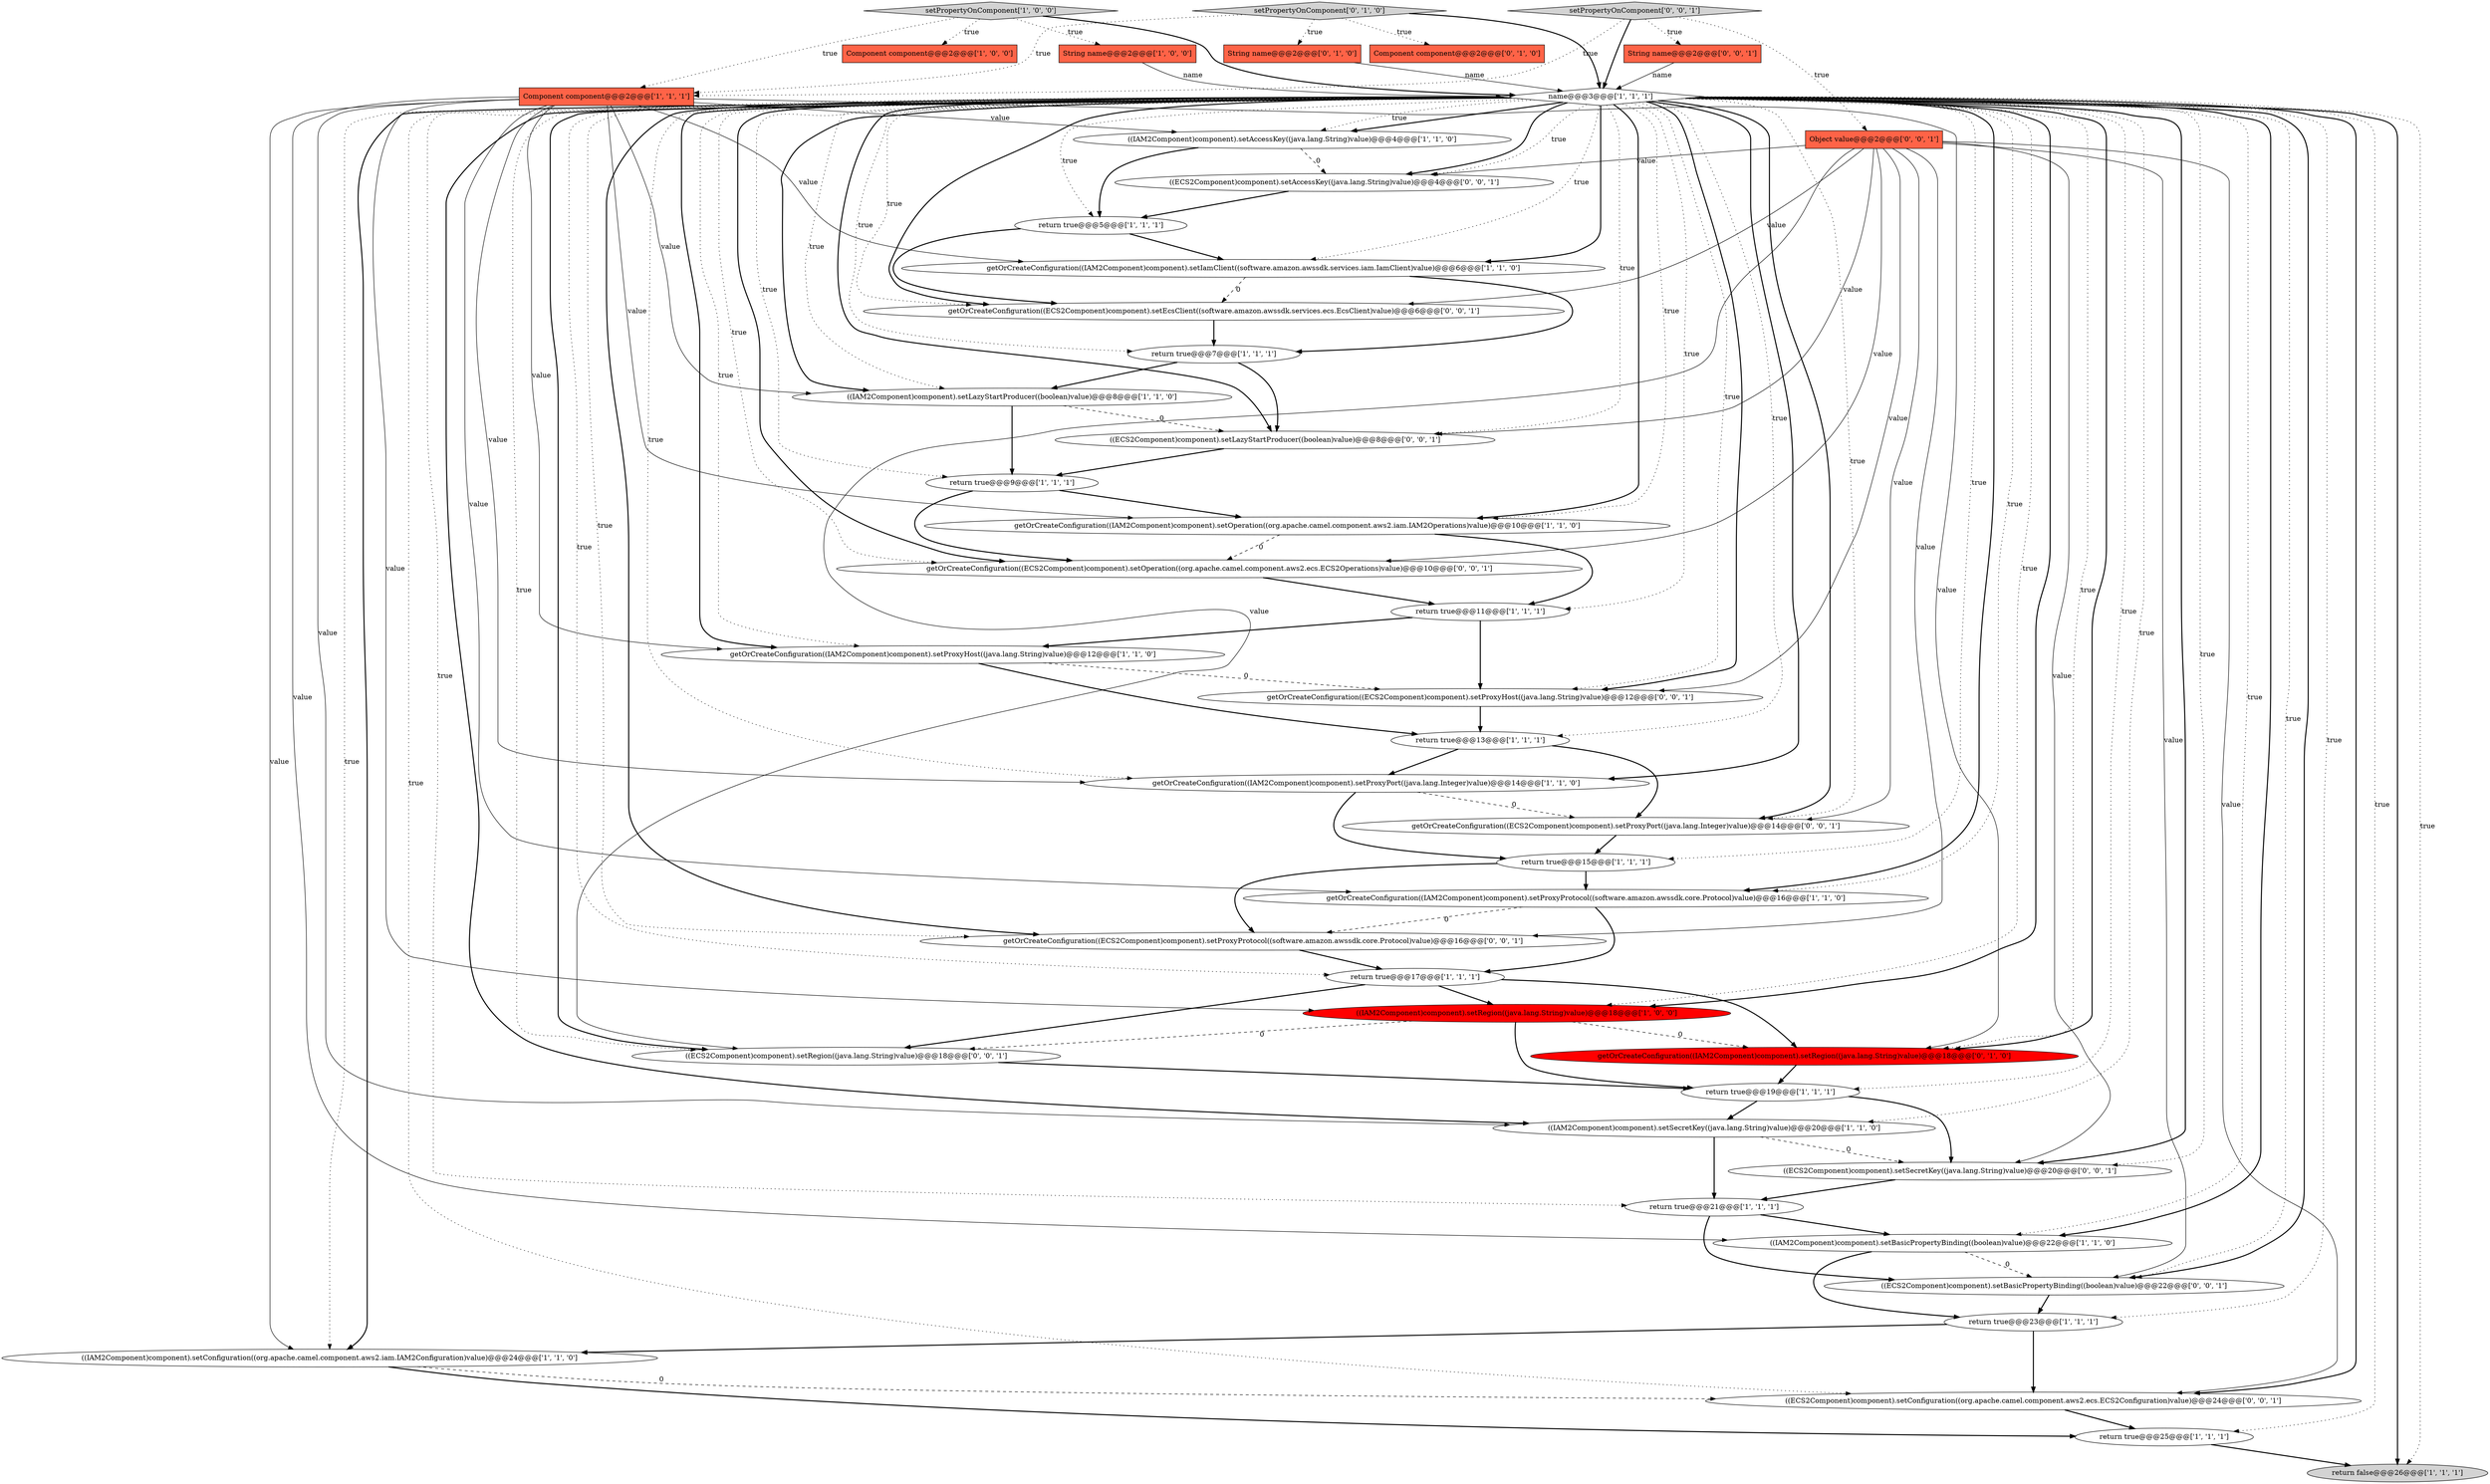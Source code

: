 digraph {
9 [style = filled, label = "return true@@@25@@@['1', '1', '1']", fillcolor = white, shape = ellipse image = "AAA0AAABBB1BBB"];
28 [style = filled, label = "Component component@@@2@@@['0', '1', '0']", fillcolor = tomato, shape = box image = "AAA0AAABBB2BBB"];
22 [style = filled, label = "Component component@@@2@@@['1', '0', '0']", fillcolor = tomato, shape = box image = "AAA0AAABBB1BBB"];
42 [style = filled, label = "getOrCreateConfiguration((ECS2Component)component).setProxyHost((java.lang.String)value)@@@12@@@['0', '0', '1']", fillcolor = white, shape = ellipse image = "AAA0AAABBB3BBB"];
40 [style = filled, label = "((ECS2Component)component).setRegion((java.lang.String)value)@@@18@@@['0', '0', '1']", fillcolor = white, shape = ellipse image = "AAA0AAABBB3BBB"];
18 [style = filled, label = "return true@@@5@@@['1', '1', '1']", fillcolor = white, shape = ellipse image = "AAA0AAABBB1BBB"];
23 [style = filled, label = "getOrCreateConfiguration((IAM2Component)component).setProxyPort((java.lang.Integer)value)@@@14@@@['1', '1', '0']", fillcolor = white, shape = ellipse image = "AAA0AAABBB1BBB"];
5 [style = filled, label = "((IAM2Component)component).setRegion((java.lang.String)value)@@@18@@@['1', '0', '0']", fillcolor = red, shape = ellipse image = "AAA1AAABBB1BBB"];
13 [style = filled, label = "((IAM2Component)component).setAccessKey((java.lang.String)value)@@@4@@@['1', '1', '0']", fillcolor = white, shape = ellipse image = "AAA0AAABBB1BBB"];
7 [style = filled, label = "((IAM2Component)component).setBasicPropertyBinding((boolean)value)@@@22@@@['1', '1', '0']", fillcolor = white, shape = ellipse image = "AAA0AAABBB1BBB"];
27 [style = filled, label = "return true@@@9@@@['1', '1', '1']", fillcolor = white, shape = ellipse image = "AAA0AAABBB1BBB"];
37 [style = filled, label = "getOrCreateConfiguration((ECS2Component)component).setOperation((org.apache.camel.component.aws2.ecs.ECS2Operations)value)@@@10@@@['0', '0', '1']", fillcolor = white, shape = ellipse image = "AAA0AAABBB3BBB"];
8 [style = filled, label = "return true@@@23@@@['1', '1', '1']", fillcolor = white, shape = ellipse image = "AAA0AAABBB1BBB"];
0 [style = filled, label = "return true@@@13@@@['1', '1', '1']", fillcolor = white, shape = ellipse image = "AAA0AAABBB1BBB"];
6 [style = filled, label = "((IAM2Component)component).setConfiguration((org.apache.camel.component.aws2.iam.IAM2Configuration)value)@@@24@@@['1', '1', '0']", fillcolor = white, shape = ellipse image = "AAA0AAABBB1BBB"];
14 [style = filled, label = "getOrCreateConfiguration((IAM2Component)component).setProxyHost((java.lang.String)value)@@@12@@@['1', '1', '0']", fillcolor = white, shape = ellipse image = "AAA0AAABBB1BBB"];
29 [style = filled, label = "String name@@@2@@@['0', '1', '0']", fillcolor = tomato, shape = box image = "AAA0AAABBB2BBB"];
4 [style = filled, label = "name@@@3@@@['1', '1', '1']", fillcolor = white, shape = diamond image = "AAA0AAABBB1BBB"];
20 [style = filled, label = "((IAM2Component)component).setSecretKey((java.lang.String)value)@@@20@@@['1', '1', '0']", fillcolor = white, shape = ellipse image = "AAA0AAABBB1BBB"];
16 [style = filled, label = "return true@@@7@@@['1', '1', '1']", fillcolor = white, shape = ellipse image = "AAA0AAABBB1BBB"];
45 [style = filled, label = "((ECS2Component)component).setSecretKey((java.lang.String)value)@@@20@@@['0', '0', '1']", fillcolor = white, shape = ellipse image = "AAA0AAABBB3BBB"];
3 [style = filled, label = "((IAM2Component)component).setLazyStartProducer((boolean)value)@@@8@@@['1', '1', '0']", fillcolor = white, shape = ellipse image = "AAA0AAABBB1BBB"];
10 [style = filled, label = "return true@@@21@@@['1', '1', '1']", fillcolor = white, shape = ellipse image = "AAA0AAABBB1BBB"];
2 [style = filled, label = "return true@@@17@@@['1', '1', '1']", fillcolor = white, shape = ellipse image = "AAA0AAABBB1BBB"];
35 [style = filled, label = "getOrCreateConfiguration((ECS2Component)component).setProxyProtocol((software.amazon.awssdk.core.Protocol)value)@@@16@@@['0', '0', '1']", fillcolor = white, shape = ellipse image = "AAA0AAABBB3BBB"];
39 [style = filled, label = "((ECS2Component)component).setAccessKey((java.lang.String)value)@@@4@@@['0', '0', '1']", fillcolor = white, shape = ellipse image = "AAA0AAABBB3BBB"];
34 [style = filled, label = "setPropertyOnComponent['0', '0', '1']", fillcolor = lightgray, shape = diamond image = "AAA0AAABBB3BBB"];
43 [style = filled, label = "getOrCreateConfiguration((ECS2Component)component).setProxyPort((java.lang.Integer)value)@@@14@@@['0', '0', '1']", fillcolor = white, shape = ellipse image = "AAA0AAABBB3BBB"];
41 [style = filled, label = "((ECS2Component)component).setLazyStartProducer((boolean)value)@@@8@@@['0', '0', '1']", fillcolor = white, shape = ellipse image = "AAA0AAABBB3BBB"];
17 [style = filled, label = "setPropertyOnComponent['1', '0', '0']", fillcolor = lightgray, shape = diamond image = "AAA0AAABBB1BBB"];
31 [style = filled, label = "setPropertyOnComponent['0', '1', '0']", fillcolor = lightgray, shape = diamond image = "AAA0AAABBB2BBB"];
24 [style = filled, label = "String name@@@2@@@['1', '0', '0']", fillcolor = tomato, shape = box image = "AAA0AAABBB1BBB"];
15 [style = filled, label = "return true@@@15@@@['1', '1', '1']", fillcolor = white, shape = ellipse image = "AAA0AAABBB1BBB"];
38 [style = filled, label = "((ECS2Component)component).setBasicPropertyBinding((boolean)value)@@@22@@@['0', '0', '1']", fillcolor = white, shape = ellipse image = "AAA0AAABBB3BBB"];
25 [style = filled, label = "getOrCreateConfiguration((IAM2Component)component).setIamClient((software.amazon.awssdk.services.iam.IamClient)value)@@@6@@@['1', '1', '0']", fillcolor = white, shape = ellipse image = "AAA0AAABBB1BBB"];
11 [style = filled, label = "return true@@@11@@@['1', '1', '1']", fillcolor = white, shape = ellipse image = "AAA0AAABBB1BBB"];
19 [style = filled, label = "getOrCreateConfiguration((IAM2Component)component).setOperation((org.apache.camel.component.aws2.iam.IAM2Operations)value)@@@10@@@['1', '1', '0']", fillcolor = white, shape = ellipse image = "AAA0AAABBB1BBB"];
30 [style = filled, label = "getOrCreateConfiguration((IAM2Component)component).setRegion((java.lang.String)value)@@@18@@@['0', '1', '0']", fillcolor = red, shape = ellipse image = "AAA1AAABBB2BBB"];
32 [style = filled, label = "Object value@@@2@@@['0', '0', '1']", fillcolor = tomato, shape = box image = "AAA0AAABBB3BBB"];
21 [style = filled, label = "return false@@@26@@@['1', '1', '1']", fillcolor = lightgray, shape = ellipse image = "AAA0AAABBB1BBB"];
26 [style = filled, label = "Component component@@@2@@@['1', '1', '1']", fillcolor = tomato, shape = box image = "AAA0AAABBB1BBB"];
33 [style = filled, label = "((ECS2Component)component).setConfiguration((org.apache.camel.component.aws2.ecs.ECS2Configuration)value)@@@24@@@['0', '0', '1']", fillcolor = white, shape = ellipse image = "AAA0AAABBB3BBB"];
36 [style = filled, label = "String name@@@2@@@['0', '0', '1']", fillcolor = tomato, shape = box image = "AAA0AAABBB3BBB"];
1 [style = filled, label = "return true@@@19@@@['1', '1', '1']", fillcolor = white, shape = ellipse image = "AAA0AAABBB1BBB"];
12 [style = filled, label = "getOrCreateConfiguration((IAM2Component)component).setProxyProtocol((software.amazon.awssdk.core.Protocol)value)@@@16@@@['1', '1', '0']", fillcolor = white, shape = ellipse image = "AAA0AAABBB1BBB"];
44 [style = filled, label = "getOrCreateConfiguration((ECS2Component)component).setEcsClient((software.amazon.awssdk.services.ecs.EcsClient)value)@@@6@@@['0', '0', '1']", fillcolor = white, shape = ellipse image = "AAA0AAABBB3BBB"];
3->41 [style = dashed, label="0"];
4->18 [style = dotted, label="true"];
32->43 [style = solid, label="value"];
4->45 [style = dotted, label="true"];
4->38 [style = dotted, label="true"];
12->35 [style = dashed, label="0"];
4->25 [style = bold, label=""];
37->11 [style = bold, label=""];
4->1 [style = dotted, label="true"];
11->14 [style = bold, label=""];
32->42 [style = solid, label="value"];
4->44 [style = dotted, label="true"];
4->7 [style = dotted, label="true"];
1->20 [style = bold, label=""];
32->44 [style = solid, label="value"];
19->11 [style = bold, label=""];
8->6 [style = bold, label=""];
5->40 [style = dashed, label="0"];
32->38 [style = solid, label="value"];
7->8 [style = bold, label=""];
4->33 [style = dotted, label="true"];
4->44 [style = bold, label=""];
4->30 [style = dotted, label="true"];
34->26 [style = dotted, label="true"];
3->27 [style = bold, label=""];
16->41 [style = bold, label=""];
39->18 [style = bold, label=""];
23->43 [style = dashed, label="0"];
12->2 [style = bold, label=""];
18->44 [style = bold, label=""];
31->28 [style = dotted, label="true"];
26->6 [style = solid, label="value"];
26->25 [style = solid, label="value"];
9->21 [style = bold, label=""];
4->42 [style = dotted, label="true"];
27->19 [style = bold, label=""];
26->23 [style = solid, label="value"];
32->39 [style = solid, label="value"];
45->10 [style = bold, label=""];
16->3 [style = bold, label=""];
17->26 [style = dotted, label="true"];
4->3 [style = bold, label=""];
4->38 [style = bold, label=""];
4->23 [style = dotted, label="true"];
4->0 [style = dotted, label="true"];
4->35 [style = dotted, label="true"];
4->19 [style = bold, label=""];
4->21 [style = bold, label=""];
31->4 [style = bold, label=""];
10->7 [style = bold, label=""];
26->14 [style = solid, label="value"];
6->33 [style = dashed, label="0"];
15->35 [style = bold, label=""];
4->45 [style = bold, label=""];
4->13 [style = dotted, label="true"];
32->35 [style = solid, label="value"];
5->1 [style = bold, label=""];
0->23 [style = bold, label=""];
44->16 [style = bold, label=""];
26->20 [style = solid, label="value"];
26->5 [style = solid, label="value"];
7->38 [style = dashed, label="0"];
14->42 [style = dashed, label="0"];
18->25 [style = bold, label=""];
24->4 [style = solid, label="name"];
15->12 [style = bold, label=""];
31->29 [style = dotted, label="true"];
1->45 [style = bold, label=""];
4->2 [style = dotted, label="true"];
4->23 [style = bold, label=""];
13->18 [style = bold, label=""];
5->30 [style = dashed, label="0"];
4->5 [style = dotted, label="true"];
8->33 [style = bold, label=""];
4->14 [style = bold, label=""];
41->27 [style = bold, label=""];
26->30 [style = solid, label="value"];
4->10 [style = dotted, label="true"];
4->39 [style = bold, label=""];
32->41 [style = solid, label="value"];
34->36 [style = dotted, label="true"];
4->13 [style = bold, label=""];
0->43 [style = bold, label=""];
23->15 [style = bold, label=""];
35->2 [style = bold, label=""];
4->11 [style = dotted, label="true"];
26->3 [style = solid, label="value"];
4->15 [style = dotted, label="true"];
4->33 [style = bold, label=""];
25->16 [style = bold, label=""];
32->33 [style = solid, label="value"];
36->4 [style = solid, label="name"];
4->7 [style = bold, label=""];
4->41 [style = bold, label=""];
42->0 [style = bold, label=""];
4->21 [style = dotted, label="true"];
13->39 [style = dashed, label="0"];
4->37 [style = dotted, label="true"];
27->37 [style = bold, label=""];
26->13 [style = solid, label="value"];
4->3 [style = dotted, label="true"];
4->20 [style = bold, label=""];
26->12 [style = solid, label="value"];
4->12 [style = bold, label=""];
17->22 [style = dotted, label="true"];
38->8 [style = bold, label=""];
4->12 [style = dotted, label="true"];
4->5 [style = bold, label=""];
25->44 [style = dashed, label="0"];
17->4 [style = bold, label=""];
17->24 [style = dotted, label="true"];
10->38 [style = bold, label=""];
4->19 [style = dotted, label="true"];
2->5 [style = bold, label=""];
4->43 [style = dotted, label="true"];
4->6 [style = dotted, label="true"];
34->32 [style = dotted, label="true"];
4->40 [style = bold, label=""];
4->35 [style = bold, label=""];
4->43 [style = bold, label=""];
30->1 [style = bold, label=""];
4->6 [style = bold, label=""];
4->40 [style = dotted, label="true"];
20->45 [style = dashed, label="0"];
4->39 [style = dotted, label="true"];
4->20 [style = dotted, label="true"];
4->8 [style = dotted, label="true"];
4->42 [style = bold, label=""];
29->4 [style = solid, label="name"];
2->40 [style = bold, label=""];
4->25 [style = dotted, label="true"];
11->42 [style = bold, label=""];
4->14 [style = dotted, label="true"];
32->37 [style = solid, label="value"];
33->9 [style = bold, label=""];
26->7 [style = solid, label="value"];
26->19 [style = solid, label="value"];
20->10 [style = bold, label=""];
40->1 [style = bold, label=""];
4->30 [style = bold, label=""];
14->0 [style = bold, label=""];
4->37 [style = bold, label=""];
31->26 [style = dotted, label="true"];
43->15 [style = bold, label=""];
4->27 [style = dotted, label="true"];
4->41 [style = dotted, label="true"];
34->4 [style = bold, label=""];
4->16 [style = dotted, label="true"];
4->9 [style = dotted, label="true"];
6->9 [style = bold, label=""];
2->30 [style = bold, label=""];
19->37 [style = dashed, label="0"];
32->40 [style = solid, label="value"];
32->45 [style = solid, label="value"];
}

